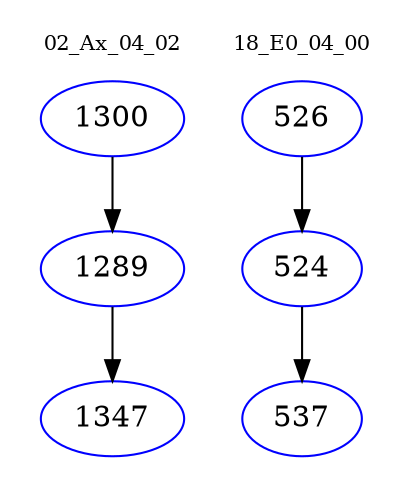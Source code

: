 digraph{
subgraph cluster_0 {
color = white
label = "02_Ax_04_02";
fontsize=10;
T0_1300 [label="1300", color="blue"]
T0_1300 -> T0_1289 [color="black"]
T0_1289 [label="1289", color="blue"]
T0_1289 -> T0_1347 [color="black"]
T0_1347 [label="1347", color="blue"]
}
subgraph cluster_1 {
color = white
label = "18_E0_04_00";
fontsize=10;
T1_526 [label="526", color="blue"]
T1_526 -> T1_524 [color="black"]
T1_524 [label="524", color="blue"]
T1_524 -> T1_537 [color="black"]
T1_537 [label="537", color="blue"]
}
}
